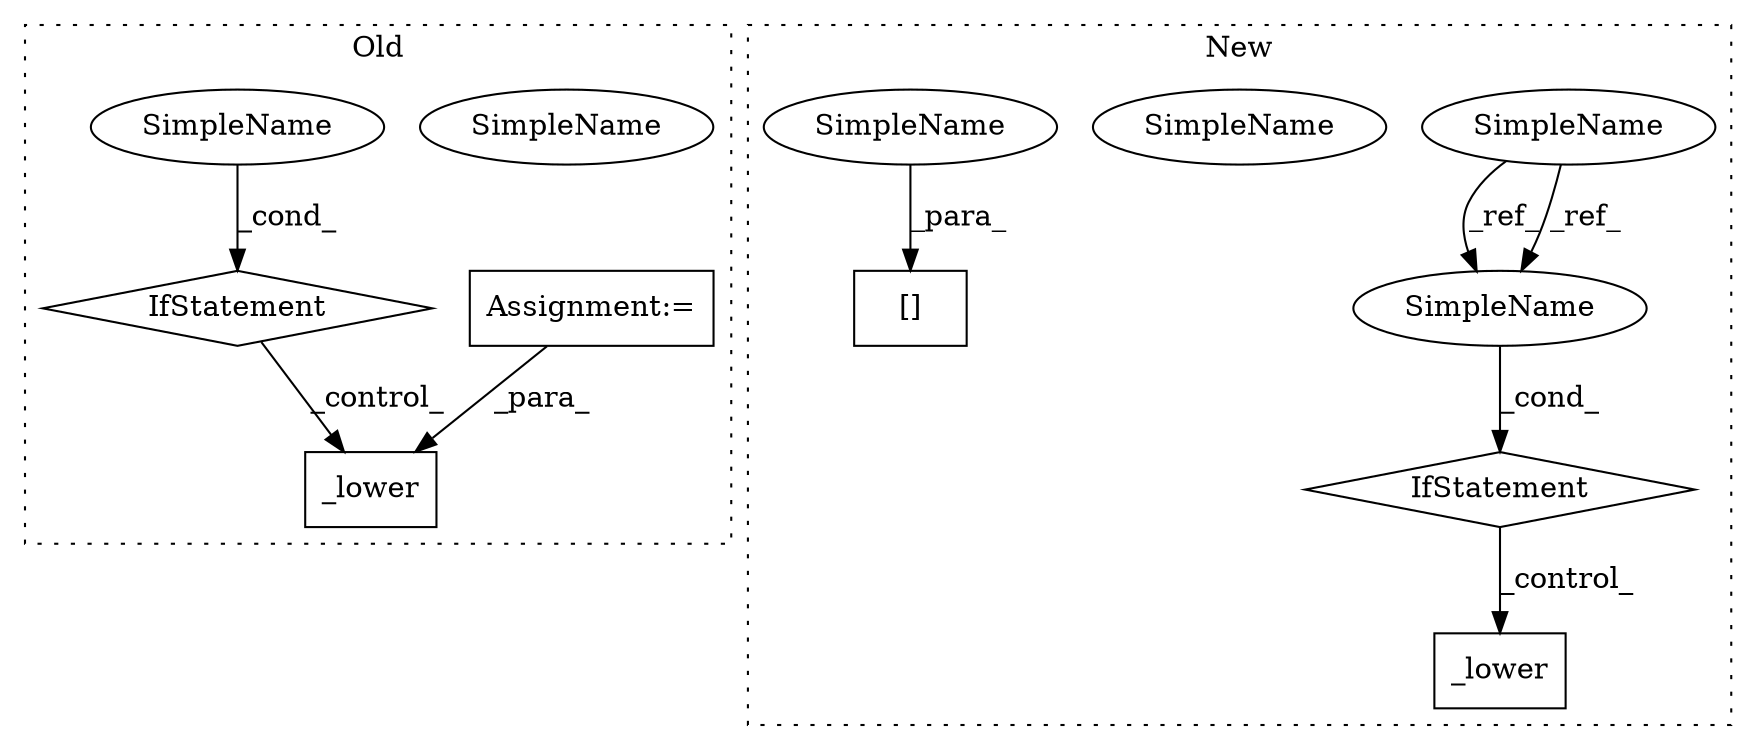 digraph G {
subgraph cluster0 {
1 [label="_lower" a="32" s="9427,9438" l="7,1" shape="box"];
6 [label="SimpleName" a="42" s="9399" l="9" shape="ellipse"];
7 [label="IfStatement" a="25" s="9395,9408" l="4,2" shape="diamond"];
9 [label="Assignment:=" a="7" s="9372" l="1" shape="box"];
12 [label="SimpleName" a="42" s="9399" l="9" shape="ellipse"];
label = "Old";
style="dotted";
}
subgraph cluster1 {
2 [label="IfStatement" a="25" s="9295,9308" l="4,2" shape="diamond"];
3 [label="_lower" a="32" s="9342,9361" l="7,1" shape="box"];
4 [label="SimpleName" a="42" s="8933" l="9" shape="ellipse"];
5 [label="SimpleName" a="42" s="9299" l="9" shape="ellipse"];
8 [label="[]" a="2" s="9413,9421" l="7,1" shape="box"];
10 [label="SimpleName" a="42" s="9420" l="1" shape="ellipse"];
11 [label="SimpleName" a="42" s="9299" l="9" shape="ellipse"];
label = "New";
style="dotted";
}
2 -> 3 [label="_control_"];
4 -> 11 [label="_ref_"];
4 -> 11 [label="_ref_"];
7 -> 1 [label="_control_"];
9 -> 1 [label="_para_"];
10 -> 8 [label="_para_"];
11 -> 2 [label="_cond_"];
12 -> 7 [label="_cond_"];
}
